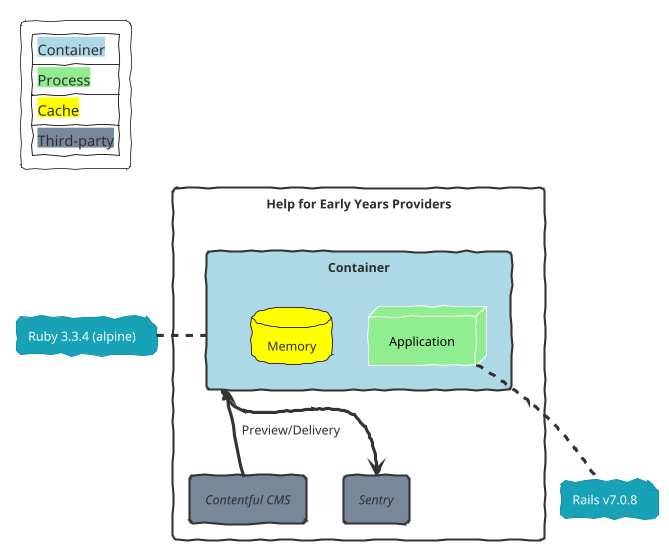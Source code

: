 @startuml
!theme sketchy-outline
hide stereotype

<style>
  .app {
    BackgroundColor LightBlue
  }
  .process {
    BackgroundColor LightGreen
    FontColor Black
  }
  .cache {
    BackgroundColor Yellow
  }
  .service {
    BackgroundColor LightSlateGray
    FontStyle italic
  }
}
</style>


legend top left
|<back:LightBlue>Container|
|<back:LightGreen>Process|
|<back:Yellow>Cache|
|<back:LightSlateGrey>Third-party|
endlegend


rectangle "Help for Early Years Providers" {
  rectangle "Container" as app <<app>> {
    node "Application" as web <<process>>
    database "Memory" as app_cache <<cache>>
  }

  rectangle "Contentful CMS" as content <<service>>

  rectangle "Sentry" as alert <<service>>
}

note left of app: Ruby 3.3.4 (alpine)
note bottom of web: Rails v7.0.8

app <-- content: Preview/Delivery
app --> alert

@enduml
